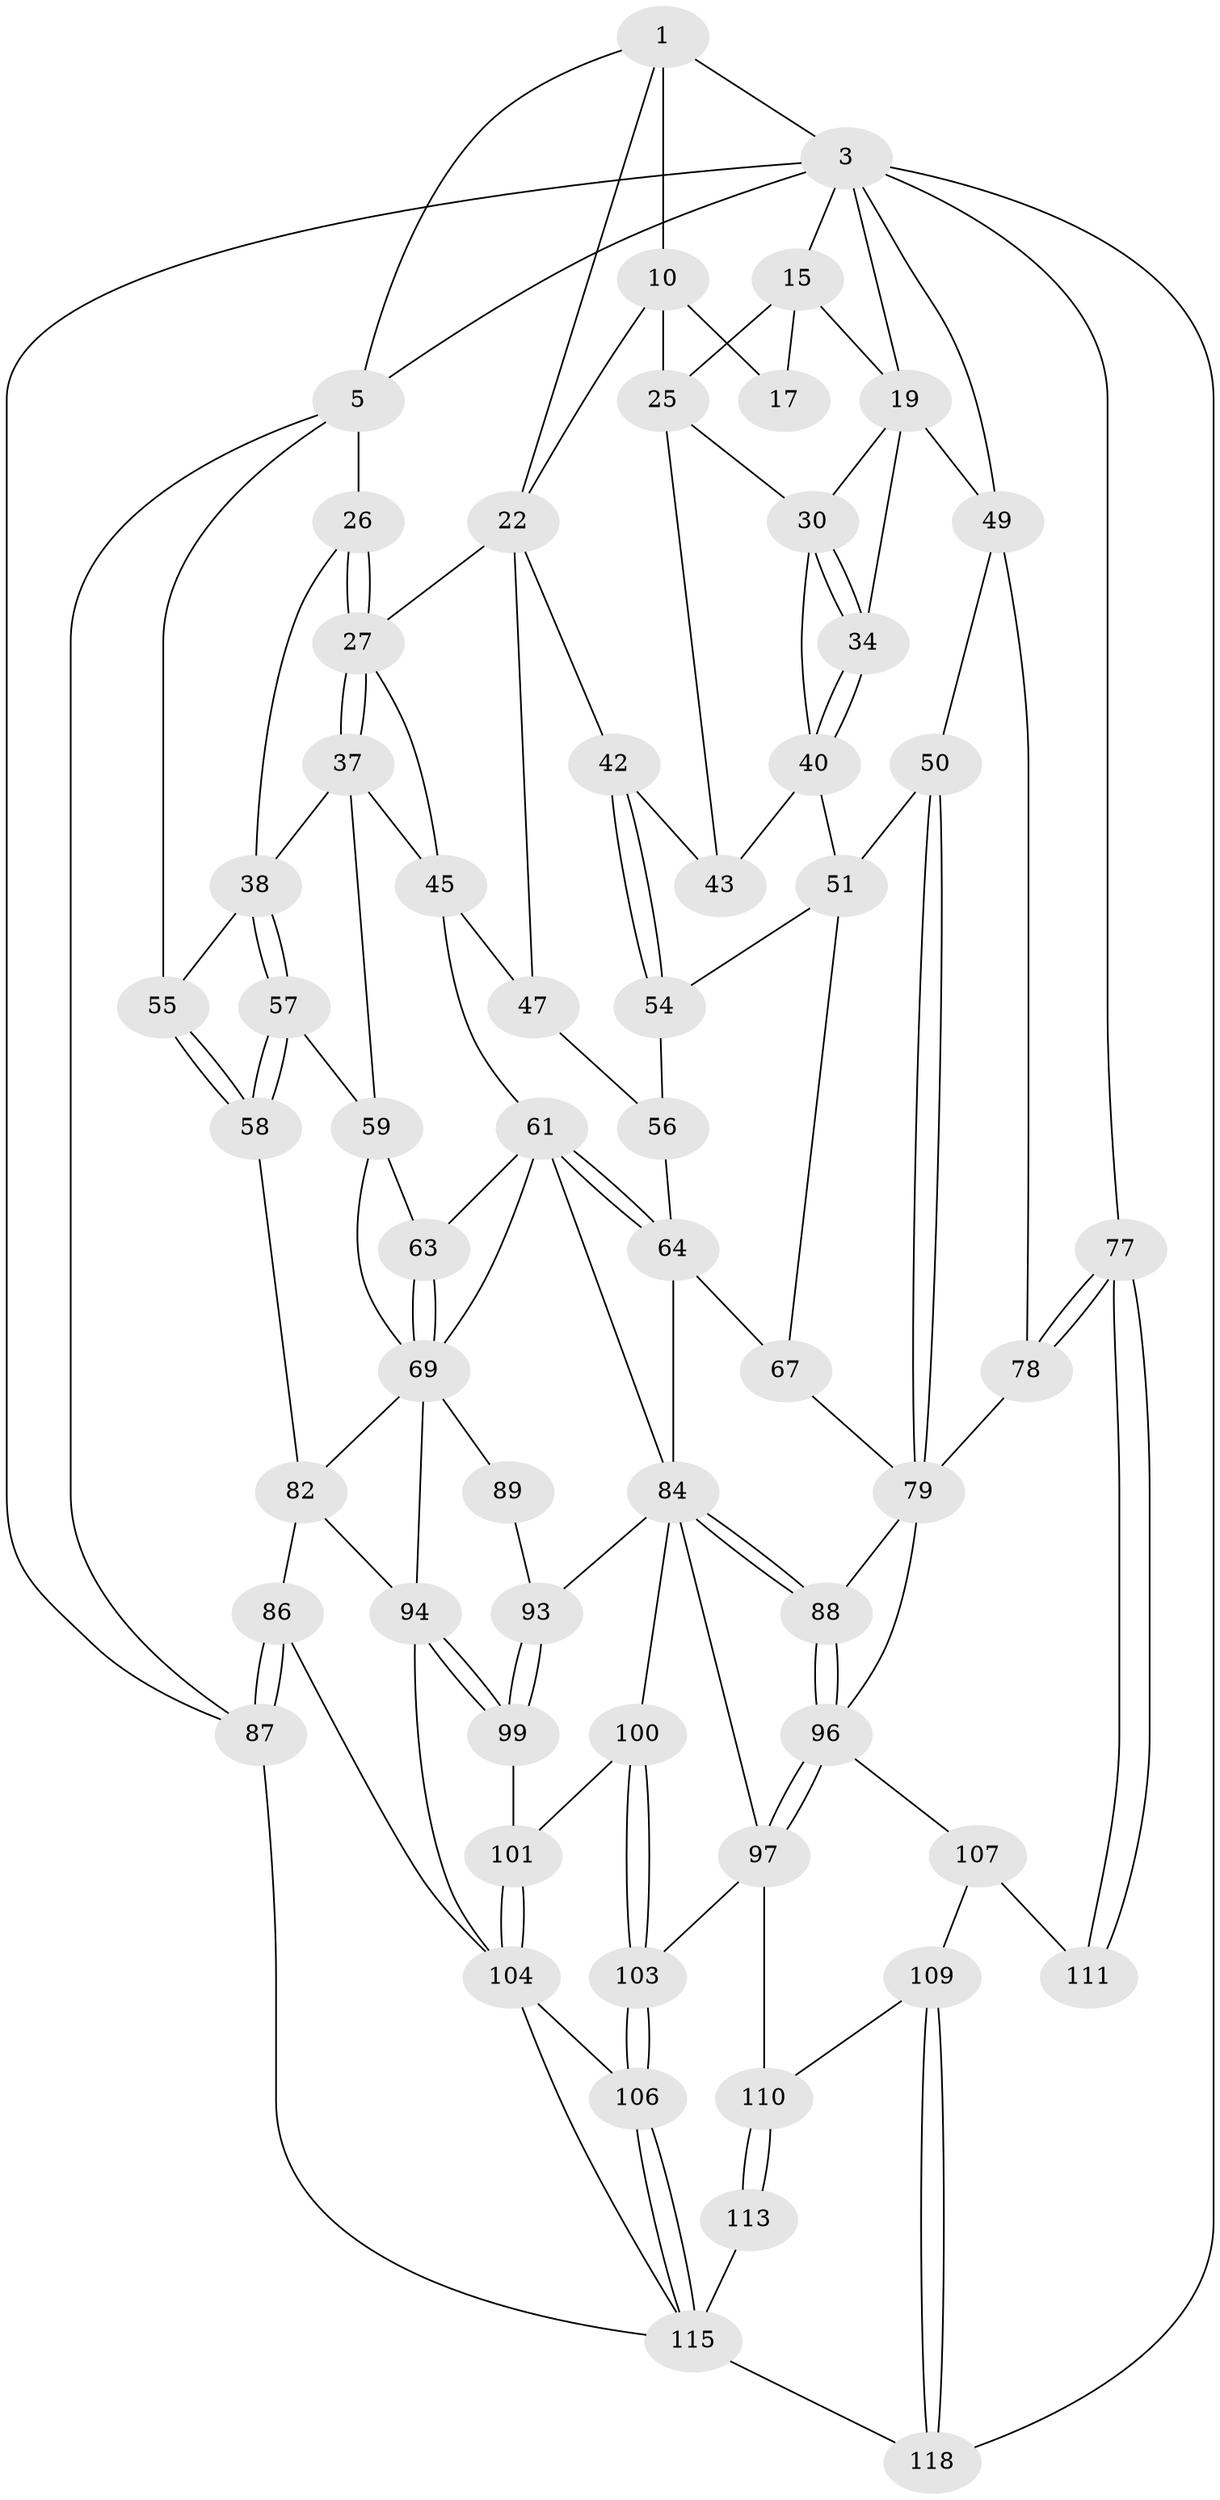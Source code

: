 // original degree distribution, {3: 0.03333333333333333, 5: 0.5166666666666667, 6: 0.23333333333333334, 4: 0.21666666666666667}
// Generated by graph-tools (version 1.1) at 2025/16/03/09/25 04:16:46]
// undirected, 60 vertices, 135 edges
graph export_dot {
graph [start="1"]
  node [color=gray90,style=filled];
  1 [pos="+0.5149901182876446+0",super="+2+7"];
  3 [pos="+0.9661125652129668+0",super="+4+13"];
  5 [pos="+0+0",super="+35+6"];
  10 [pos="+0.6524873483150501+0.05240114670064576",super="+14+11"];
  15 [pos="+0.8195655589857663+0.14432786666813316",super="+16"];
  17 [pos="+0.7676815474008688+0.11829885841948613"];
  19 [pos="+0.882796827003656+0.15635069490463846",super="+20+33"];
  22 [pos="+0.5951692513926339+0.19546040622604607",super="+41+23"];
  25 [pos="+0.7799559718122929+0.1445545482723503",super="+32"];
  26 [pos="+0.19617034498911862+0.08649154624395261",super="+36"];
  27 [pos="+0.22985181230972246+0.17722190979838712",super="+28"];
  30 [pos="+0.8293526069286995+0.22838080683242",super="+31"];
  34 [pos="+0.8666123076577189+0.26481724581312766"];
  37 [pos="+0.22864258733585716+0.1881916699324122",super="+46"];
  38 [pos="+0.11277731515898982+0.24778802273315984",super="+39"];
  40 [pos="+0.8199467931169494+0.33993144481407855",super="+44"];
  42 [pos="+0.6805098602481181+0.27035144075659956"];
  43 [pos="+0.7384142625621927+0.26696314853642256"];
  45 [pos="+0.45341104031462953+0.27112048653599846",super="+48"];
  47 [pos="+0.6179786307934921+0.2725927988300477"];
  49 [pos="+1+0.30218111245370183",super="+52"];
  50 [pos="+0.9371624739109552+0.38988504329726936"];
  51 [pos="+0.8187014167847335+0.36929745518125073",super="+53"];
  54 [pos="+0.7226533034894594+0.3705667991271415"];
  55 [pos="+0+0.23559767068059403"];
  56 [pos="+0.6103805587922588+0.33613935338632356"];
  57 [pos="+0.06925633650787813+0.38874160923489215"];
  58 [pos="+0+0.5018516671440396"];
  59 [pos="+0.26012870093660106+0.3113494307066724",super="+60"];
  61 [pos="+0.4574866178404044+0.3596512286111208",super="+62"];
  63 [pos="+0.2775970243598462+0.33674347902752855"];
  64 [pos="+0.48977859406760144+0.41455047354162716",super="+65"];
  67 [pos="+0.7506208079353238+0.4475483766107135",super="+68"];
  69 [pos="+0.22836544071965648+0.48441305694677256",super="+74+70"];
  77 [pos="+1+0.8429836714578314"];
  78 [pos="+1+0.7891077466081651"];
  79 [pos="+0.9123053067798513+0.5593620641043298",super="+80+81"];
  82 [pos="+0+0.5920578572203694",super="+83"];
  84 [pos="+0.6069334328794359+0.5052981776002056",super="+85"];
  86 [pos="+0+1"];
  87 [pos="+0+1"];
  88 [pos="+0.7089782460777654+0.636907775011059"];
  89 [pos="+0.29971361531507446+0.5793438089396149"];
  93 [pos="+0.32251352630127195+0.6065402394143669"];
  94 [pos="+0.11172311182217913+0.6703936997960169",super="+95"];
  96 [pos="+0.7019059320750309+0.6614016551092764",super="+98"];
  97 [pos="+0.5427388704271912+0.7385044055233015",super="+102"];
  99 [pos="+0.24962306180801214+0.704869731794818"];
  100 [pos="+0.3722224237025121+0.7214224523673203"];
  101 [pos="+0.2835852668199173+0.7372918004161361"];
  103 [pos="+0.47397079202622727+0.7610389445683026"];
  104 [pos="+0.2788842805349558+0.7904671929600547",super="+105"];
  106 [pos="+0.32237762809054216+0.8656901448043386"];
  107 [pos="+0.7760089457156203+0.7396722766363895",super="+108"];
  109 [pos="+0.7378250848625009+0.9197550373642217"];
  110 [pos="+0.5405450923697341+0.7768215511222015"];
  111 [pos="+0.9697501567966991+0.8508561708762906"];
  113 [pos="+0.4622547149342958+1",super="+114"];
  115 [pos="+0.3170835178380733+0.8851030741429239",super="+116"];
  118 [pos="+0.7117916101002167+1"];
  1 -- 10 [weight=2];
  1 -- 3;
  1 -- 5;
  1 -- 22;
  3 -- 49;
  3 -- 19;
  3 -- 5;
  3 -- 118;
  3 -- 87;
  3 -- 77;
  3 -- 15;
  5 -- 87;
  5 -- 55;
  5 -- 26 [weight=2];
  10 -- 17 [weight=2];
  10 -- 22;
  10 -- 25;
  15 -- 17;
  15 -- 25;
  15 -- 19;
  19 -- 30;
  19 -- 49;
  19 -- 34;
  22 -- 42;
  22 -- 47;
  22 -- 27 [weight=2];
  25 -- 43;
  25 -- 30;
  26 -- 27;
  26 -- 27;
  26 -- 38;
  27 -- 37;
  27 -- 37;
  27 -- 45;
  30 -- 34;
  30 -- 34;
  30 -- 40;
  34 -- 40;
  34 -- 40;
  37 -- 38;
  37 -- 59;
  37 -- 45;
  38 -- 57;
  38 -- 57;
  38 -- 55;
  40 -- 51;
  40 -- 43;
  42 -- 43;
  42 -- 54;
  42 -- 54;
  45 -- 61;
  45 -- 47;
  47 -- 56;
  49 -- 50;
  49 -- 78;
  50 -- 51;
  50 -- 79;
  50 -- 79;
  51 -- 67;
  51 -- 54;
  54 -- 56;
  55 -- 58;
  55 -- 58;
  56 -- 64;
  57 -- 58;
  57 -- 58;
  57 -- 59;
  58 -- 82;
  59 -- 63;
  59 -- 69;
  61 -- 64 [weight=2];
  61 -- 64;
  61 -- 63;
  61 -- 69;
  61 -- 84;
  63 -- 69;
  63 -- 69;
  64 -- 67 [weight=2];
  64 -- 84;
  67 -- 79;
  69 -- 89 [weight=2];
  69 -- 82;
  69 -- 94;
  77 -- 78;
  77 -- 78;
  77 -- 111;
  77 -- 111;
  78 -- 79;
  79 -- 88;
  79 -- 96;
  82 -- 94;
  82 -- 86;
  84 -- 88;
  84 -- 88;
  84 -- 97;
  84 -- 100;
  84 -- 93;
  86 -- 87;
  86 -- 87;
  86 -- 104;
  87 -- 115;
  88 -- 96;
  88 -- 96;
  89 -- 93;
  93 -- 99;
  93 -- 99;
  94 -- 99;
  94 -- 99;
  94 -- 104;
  96 -- 97;
  96 -- 97;
  96 -- 107;
  97 -- 110;
  97 -- 103;
  99 -- 101;
  100 -- 101;
  100 -- 103;
  100 -- 103;
  101 -- 104;
  101 -- 104;
  103 -- 106;
  103 -- 106;
  104 -- 106;
  104 -- 115;
  106 -- 115;
  106 -- 115;
  107 -- 111 [weight=2];
  107 -- 109;
  109 -- 110;
  109 -- 118;
  109 -- 118;
  110 -- 113;
  110 -- 113;
  113 -- 115 [weight=3];
  115 -- 118;
}
